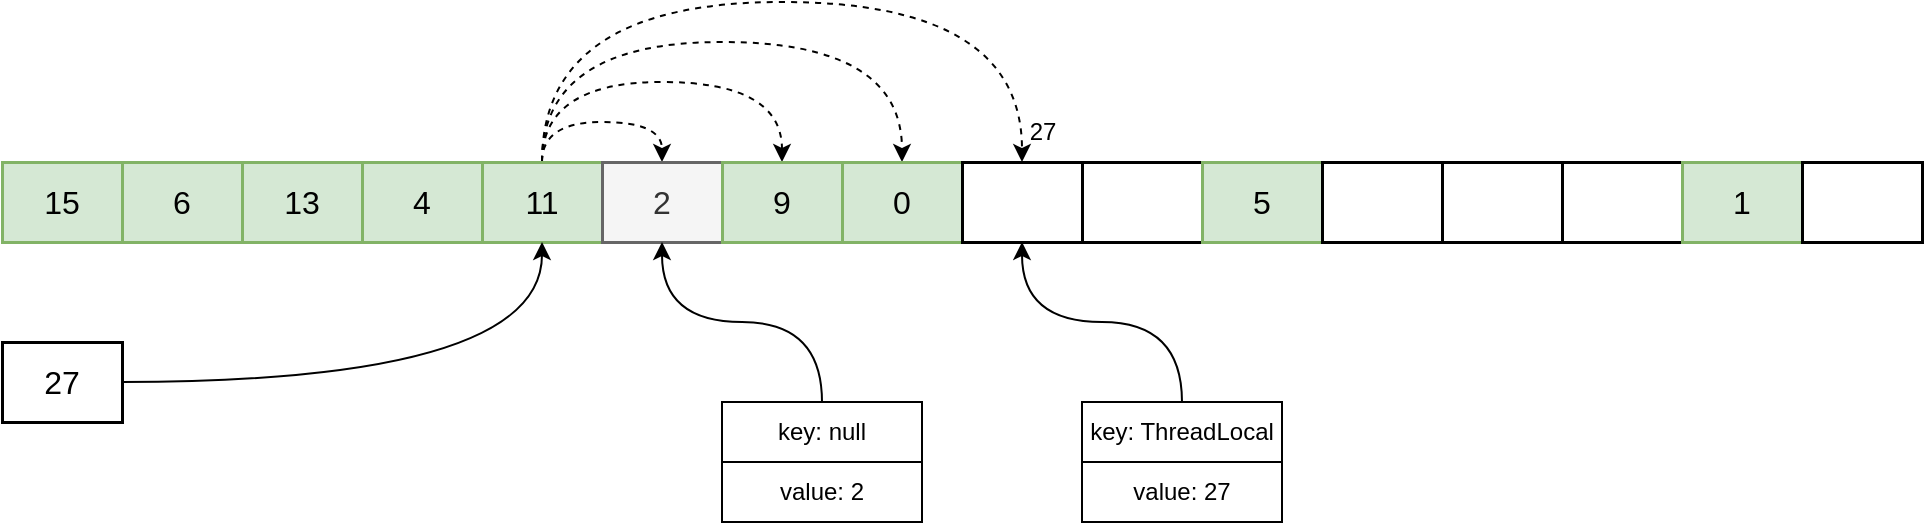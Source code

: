 <mxfile version="24.3.1" type="github">
  <diagram name="ThreadLocal" id="9NYg9x6KAjT0TdoXWPda">
    <mxGraphModel dx="977" dy="573" grid="0" gridSize="10" guides="1" tooltips="1" connect="1" arrows="1" fold="1" page="0" pageScale="1" pageWidth="827" pageHeight="1169" math="0" shadow="0">
      <root>
        <mxCell id="0" />
        <mxCell id="1" parent="0" />
        <mxCell id="kO2ABcURABOSEo0Qn31F-1" value="15" style="rounded=0;whiteSpace=wrap;html=1;strokeWidth=1.5;fontSize=16;fillColor=#d5e8d4;strokeColor=#82b366;" vertex="1" parent="1">
          <mxGeometry x="30" y="230" width="60" height="40" as="geometry" />
        </mxCell>
        <mxCell id="kO2ABcURABOSEo0Qn31F-2" value="6" style="rounded=0;whiteSpace=wrap;html=1;strokeWidth=1.5;fontSize=16;fillColor=#d5e8d4;strokeColor=#82b366;" vertex="1" parent="1">
          <mxGeometry x="90" y="230" width="60" height="40" as="geometry" />
        </mxCell>
        <mxCell id="kO2ABcURABOSEo0Qn31F-3" value="13" style="rounded=0;whiteSpace=wrap;html=1;strokeWidth=1.5;fontSize=16;fillColor=#d5e8d4;strokeColor=#82b366;" vertex="1" parent="1">
          <mxGeometry x="150" y="230" width="60" height="40" as="geometry" />
        </mxCell>
        <mxCell id="kO2ABcURABOSEo0Qn31F-4" value="4" style="rounded=0;whiteSpace=wrap;html=1;strokeWidth=1.5;fontSize=16;fillColor=#d5e8d4;strokeColor=#82b366;" vertex="1" parent="1">
          <mxGeometry x="210" y="230" width="60" height="40" as="geometry" />
        </mxCell>
        <mxCell id="kO2ABcURABOSEo0Qn31F-19" style="edgeStyle=orthogonalEdgeStyle;rounded=0;orthogonalLoop=1;jettySize=auto;html=1;entryX=0.5;entryY=0;entryDx=0;entryDy=0;curved=1;dashed=1;" edge="1" parent="1" source="kO2ABcURABOSEo0Qn31F-5" target="kO2ABcURABOSEo0Qn31F-6">
          <mxGeometry relative="1" as="geometry" />
        </mxCell>
        <mxCell id="kO2ABcURABOSEo0Qn31F-20" style="edgeStyle=orthogonalEdgeStyle;rounded=0;orthogonalLoop=1;jettySize=auto;html=1;entryX=0.5;entryY=0;entryDx=0;entryDy=0;curved=1;dashed=1;" edge="1" parent="1" source="kO2ABcURABOSEo0Qn31F-5" target="kO2ABcURABOSEo0Qn31F-7">
          <mxGeometry relative="1" as="geometry">
            <Array as="points">
              <mxPoint x="300" y="190" />
              <mxPoint x="420" y="190" />
            </Array>
          </mxGeometry>
        </mxCell>
        <mxCell id="kO2ABcURABOSEo0Qn31F-21" style="edgeStyle=orthogonalEdgeStyle;rounded=0;orthogonalLoop=1;jettySize=auto;html=1;entryX=0.5;entryY=0;entryDx=0;entryDy=0;curved=1;dashed=1;" edge="1" parent="1" source="kO2ABcURABOSEo0Qn31F-5" target="kO2ABcURABOSEo0Qn31F-8">
          <mxGeometry relative="1" as="geometry">
            <Array as="points">
              <mxPoint x="300" y="170" />
              <mxPoint x="480" y="170" />
            </Array>
          </mxGeometry>
        </mxCell>
        <mxCell id="kO2ABcURABOSEo0Qn31F-22" style="edgeStyle=orthogonalEdgeStyle;rounded=0;orthogonalLoop=1;jettySize=auto;html=1;entryX=0.5;entryY=0;entryDx=0;entryDy=0;curved=1;dashed=1;" edge="1" parent="1" source="kO2ABcURABOSEo0Qn31F-5" target="kO2ABcURABOSEo0Qn31F-9">
          <mxGeometry relative="1" as="geometry">
            <Array as="points">
              <mxPoint x="300" y="150" />
              <mxPoint x="540" y="150" />
            </Array>
          </mxGeometry>
        </mxCell>
        <mxCell id="kO2ABcURABOSEo0Qn31F-5" value="11" style="rounded=0;whiteSpace=wrap;html=1;strokeWidth=1.5;fontSize=16;fillColor=#d5e8d4;strokeColor=#82b366;" vertex="1" parent="1">
          <mxGeometry x="270" y="230" width="60" height="40" as="geometry" />
        </mxCell>
        <mxCell id="kO2ABcURABOSEo0Qn31F-6" value="2" style="rounded=0;whiteSpace=wrap;html=1;strokeWidth=1.5;fontSize=16;fillColor=#f5f5f5;fontColor=#333333;strokeColor=#666666;" vertex="1" parent="1">
          <mxGeometry x="330" y="230" width="60" height="40" as="geometry" />
        </mxCell>
        <mxCell id="kO2ABcURABOSEo0Qn31F-7" value="9" style="rounded=0;whiteSpace=wrap;html=1;strokeWidth=1.5;fontSize=16;fillColor=#d5e8d4;strokeColor=#82b366;" vertex="1" parent="1">
          <mxGeometry x="390" y="230" width="60" height="40" as="geometry" />
        </mxCell>
        <mxCell id="kO2ABcURABOSEo0Qn31F-8" value="0" style="rounded=0;whiteSpace=wrap;html=1;strokeWidth=1.5;fontSize=16;fillColor=#d5e8d4;strokeColor=#82b366;" vertex="1" parent="1">
          <mxGeometry x="450" y="230" width="60" height="40" as="geometry" />
        </mxCell>
        <mxCell id="kO2ABcURABOSEo0Qn31F-9" value="" style="rounded=0;whiteSpace=wrap;html=1;strokeWidth=1.5;fontSize=16;" vertex="1" parent="1">
          <mxGeometry x="510" y="230" width="60" height="40" as="geometry" />
        </mxCell>
        <mxCell id="kO2ABcURABOSEo0Qn31F-10" value="" style="rounded=0;whiteSpace=wrap;html=1;strokeWidth=1.5;fontSize=16;" vertex="1" parent="1">
          <mxGeometry x="570" y="230" width="60" height="40" as="geometry" />
        </mxCell>
        <mxCell id="kO2ABcURABOSEo0Qn31F-11" value="5" style="rounded=0;whiteSpace=wrap;html=1;strokeWidth=1.5;fontSize=16;fillColor=#d5e8d4;strokeColor=#82b366;" vertex="1" parent="1">
          <mxGeometry x="630" y="230" width="60" height="40" as="geometry" />
        </mxCell>
        <mxCell id="kO2ABcURABOSEo0Qn31F-12" value="" style="rounded=0;whiteSpace=wrap;html=1;strokeWidth=1.5;fontSize=16;" vertex="1" parent="1">
          <mxGeometry x="690" y="230" width="60" height="40" as="geometry" />
        </mxCell>
        <mxCell id="kO2ABcURABOSEo0Qn31F-13" value="" style="rounded=0;whiteSpace=wrap;html=1;strokeWidth=1.5;fontSize=16;" vertex="1" parent="1">
          <mxGeometry x="750" y="230" width="60" height="40" as="geometry" />
        </mxCell>
        <mxCell id="kO2ABcURABOSEo0Qn31F-14" value="" style="rounded=0;whiteSpace=wrap;html=1;strokeWidth=1.5;fontSize=16;" vertex="1" parent="1">
          <mxGeometry x="810" y="230" width="60" height="40" as="geometry" />
        </mxCell>
        <mxCell id="kO2ABcURABOSEo0Qn31F-15" value="1" style="rounded=0;whiteSpace=wrap;html=1;strokeWidth=1.5;fontSize=16;fillColor=#d5e8d4;strokeColor=#82b366;" vertex="1" parent="1">
          <mxGeometry x="870" y="230" width="60" height="40" as="geometry" />
        </mxCell>
        <mxCell id="kO2ABcURABOSEo0Qn31F-16" value="" style="rounded=0;whiteSpace=wrap;html=1;strokeWidth=1.5;fontSize=16;" vertex="1" parent="1">
          <mxGeometry x="930" y="230" width="60" height="40" as="geometry" />
        </mxCell>
        <mxCell id="kO2ABcURABOSEo0Qn31F-18" style="edgeStyle=orthogonalEdgeStyle;rounded=0;orthogonalLoop=1;jettySize=auto;html=1;entryX=0.5;entryY=1;entryDx=0;entryDy=0;curved=1;" edge="1" parent="1" source="kO2ABcURABOSEo0Qn31F-17" target="kO2ABcURABOSEo0Qn31F-5">
          <mxGeometry relative="1" as="geometry" />
        </mxCell>
        <mxCell id="kO2ABcURABOSEo0Qn31F-17" value="27" style="rounded=0;whiteSpace=wrap;html=1;strokeWidth=1.5;fontSize=16;" vertex="1" parent="1">
          <mxGeometry x="30" y="320" width="60" height="40" as="geometry" />
        </mxCell>
        <mxCell id="kO2ABcURABOSEo0Qn31F-23" value="27" style="text;html=1;align=center;verticalAlign=middle;resizable=0;points=[];autosize=1;strokeColor=none;fillColor=none;" vertex="1" parent="1">
          <mxGeometry x="530" y="200" width="40" height="30" as="geometry" />
        </mxCell>
        <mxCell id="kO2ABcURABOSEo0Qn31F-30" style="edgeStyle=orthogonalEdgeStyle;rounded=0;orthogonalLoop=1;jettySize=auto;html=1;entryX=0.5;entryY=1;entryDx=0;entryDy=0;curved=1;" edge="1" parent="1" source="kO2ABcURABOSEo0Qn31F-26" target="kO2ABcURABOSEo0Qn31F-9">
          <mxGeometry relative="1" as="geometry" />
        </mxCell>
        <mxCell id="kO2ABcURABOSEo0Qn31F-28" value="" style="group" vertex="1" connectable="0" parent="1">
          <mxGeometry x="390" y="350" width="100" height="60" as="geometry" />
        </mxCell>
        <mxCell id="kO2ABcURABOSEo0Qn31F-24" value="key: null" style="rounded=0;whiteSpace=wrap;html=1;" vertex="1" parent="kO2ABcURABOSEo0Qn31F-28">
          <mxGeometry width="100" height="30" as="geometry" />
        </mxCell>
        <mxCell id="kO2ABcURABOSEo0Qn31F-25" value="value: 2" style="rounded=0;whiteSpace=wrap;html=1;" vertex="1" parent="kO2ABcURABOSEo0Qn31F-28">
          <mxGeometry y="30" width="100" height="30" as="geometry" />
        </mxCell>
        <mxCell id="kO2ABcURABOSEo0Qn31F-29" style="edgeStyle=orthogonalEdgeStyle;rounded=0;orthogonalLoop=1;jettySize=auto;html=1;entryX=0.5;entryY=1;entryDx=0;entryDy=0;curved=1;" edge="1" parent="1" source="kO2ABcURABOSEo0Qn31F-24" target="kO2ABcURABOSEo0Qn31F-6">
          <mxGeometry relative="1" as="geometry" />
        </mxCell>
        <mxCell id="kO2ABcURABOSEo0Qn31F-31" value="" style="group" vertex="1" connectable="0" parent="1">
          <mxGeometry x="570" y="350" width="100" height="60" as="geometry" />
        </mxCell>
        <mxCell id="kO2ABcURABOSEo0Qn31F-26" value="key: ThreadLocal" style="rounded=0;whiteSpace=wrap;html=1;" vertex="1" parent="kO2ABcURABOSEo0Qn31F-31">
          <mxGeometry width="100" height="30" as="geometry" />
        </mxCell>
        <mxCell id="kO2ABcURABOSEo0Qn31F-27" value="value: 27" style="rounded=0;whiteSpace=wrap;html=1;" vertex="1" parent="kO2ABcURABOSEo0Qn31F-31">
          <mxGeometry y="30" width="100" height="30" as="geometry" />
        </mxCell>
      </root>
    </mxGraphModel>
  </diagram>
</mxfile>
